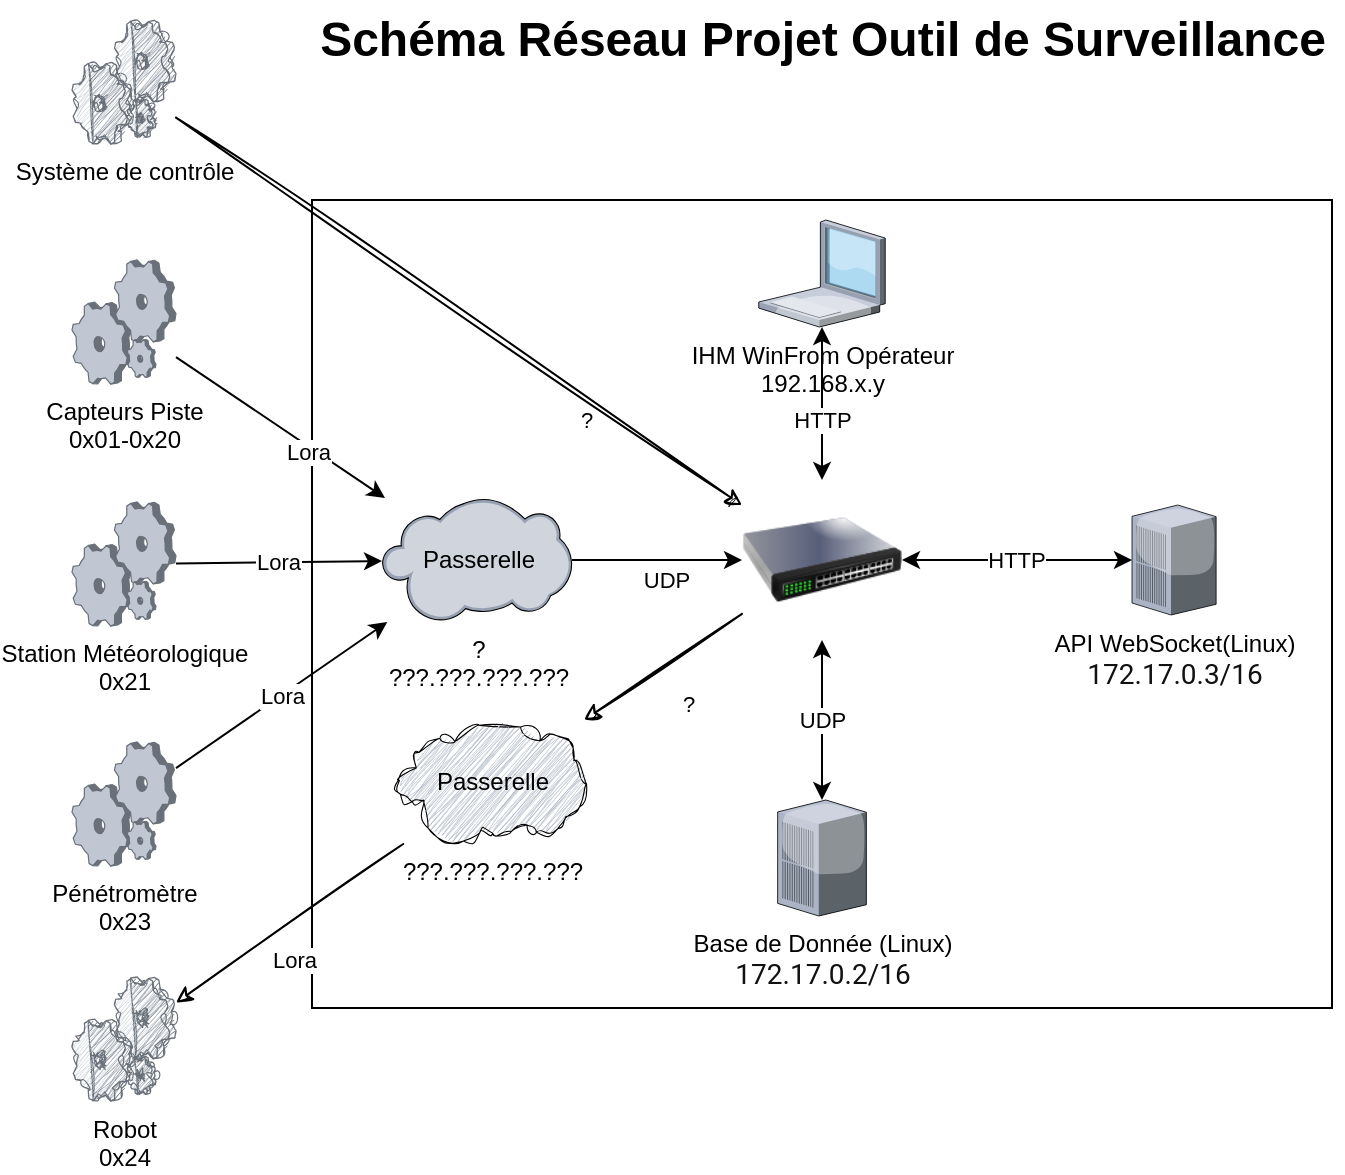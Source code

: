 <mxfile version="26.0.16">
  <diagram name="Page-1" id="e3a06f82-3646-2815-327d-82caf3d4e204">
    <mxGraphModel dx="928" dy="545" grid="1" gridSize="10" guides="1" tooltips="1" connect="1" arrows="1" fold="1" page="1" pageScale="1.5" pageWidth="1169" pageHeight="826" background="none" math="0" shadow="0">
      <root>
        <mxCell id="0" style=";html=1;" />
        <mxCell id="1" style=";html=1;" parent="0" />
        <mxCell id="jol3JifbEh89Kw-O4knA-56" value="" style="rounded=0;whiteSpace=wrap;html=1;" parent="1" vertex="1">
          <mxGeometry x="1310" y="200" width="510" height="404" as="geometry" />
        </mxCell>
        <mxCell id="6a7d8f32e03d9370-62" value="Schéma Réseau Projet Outil de Surveillance" style="text;strokeColor=none;fillColor=none;html=1;fontSize=24;fontStyle=1;verticalAlign=middle;align=center;" parent="1" vertex="1">
          <mxGeometry x="1304.5" y="100" width="521" height="40" as="geometry" />
        </mxCell>
        <mxCell id="jol3JifbEh89Kw-O4knA-2" value="IHM WinFrom Opérateur&lt;div&gt;192.168.x.y&lt;/div&gt;" style="verticalLabelPosition=bottom;sketch=0;aspect=fixed;html=1;verticalAlign=top;strokeColor=none;align=center;outlineConnect=0;shape=mxgraph.citrix.laptop_1;" parent="1" vertex="1">
          <mxGeometry x="1533.385" y="210" width="63.23" height="53.5" as="geometry" />
        </mxCell>
        <mxCell id="jol3JifbEh89Kw-O4knA-6" value="Capteurs Piste&lt;div&gt;0x01-0x20&lt;/div&gt;" style="verticalLabelPosition=bottom;sketch=0;aspect=fixed;html=1;verticalAlign=top;strokeColor=none;align=center;outlineConnect=0;shape=mxgraph.citrix.process;" parent="1" vertex="1">
          <mxGeometry x="1190" y="230" width="52" height="62" as="geometry" />
        </mxCell>
        <mxCell id="jol3JifbEh89Kw-O4knA-7" value="Station Météorologique&lt;br&gt;0x21&lt;br&gt;&lt;div&gt;&lt;br&gt;&lt;/div&gt;" style="verticalLabelPosition=bottom;sketch=0;aspect=fixed;html=1;verticalAlign=top;strokeColor=none;align=center;outlineConnect=0;shape=mxgraph.citrix.process;" parent="1" vertex="1">
          <mxGeometry x="1190" y="351" width="52" height="62" as="geometry" />
        </mxCell>
        <mxCell id="jol3JifbEh89Kw-O4knA-8" value="Pénétromètre&lt;div&gt;0x23&lt;/div&gt;" style="verticalLabelPosition=bottom;sketch=0;aspect=fixed;html=1;verticalAlign=top;strokeColor=none;align=center;outlineConnect=0;shape=mxgraph.citrix.process;" parent="1" vertex="1">
          <mxGeometry x="1190" y="471" width="52" height="62" as="geometry" />
        </mxCell>
        <mxCell id="jol3JifbEh89Kw-O4knA-10" value="?&lt;br&gt;???.???.???.???" style="verticalLabelPosition=bottom;sketch=0;aspect=fixed;html=1;verticalAlign=top;strokeColor=none;align=center;outlineConnect=0;shape=mxgraph.citrix.cloud;" parent="1" vertex="1">
          <mxGeometry x="1345" y="349" width="95" height="62" as="geometry" />
        </mxCell>
        <mxCell id="jol3JifbEh89Kw-O4knA-29" value="Passerelle" style="text;html=1;align=center;verticalAlign=middle;resizable=0;points=[];autosize=1;strokeColor=none;fillColor=none;" parent="1" vertex="1">
          <mxGeometry x="1352.5" y="365" width="80" height="30" as="geometry" />
        </mxCell>
        <mxCell id="jol3JifbEh89Kw-O4knA-62" value="Lora" style="endArrow=classic;html=1;rounded=0;" parent="1" source="jol3JifbEh89Kw-O4knA-8" target="jol3JifbEh89Kw-O4knA-10" edge="1">
          <mxGeometry width="50" height="50" relative="1" as="geometry">
            <mxPoint x="1560" y="560" as="sourcePoint" />
            <mxPoint x="1610" y="510" as="targetPoint" />
          </mxGeometry>
        </mxCell>
        <mxCell id="jol3JifbEh89Kw-O4knA-63" value="Lora" style="endArrow=classic;html=1;rounded=0;" parent="1" source="jol3JifbEh89Kw-O4knA-7" target="jol3JifbEh89Kw-O4knA-10" edge="1">
          <mxGeometry width="50" height="50" relative="1" as="geometry">
            <mxPoint x="1560" y="560" as="sourcePoint" />
            <mxPoint x="1610" y="510" as="targetPoint" />
          </mxGeometry>
        </mxCell>
        <mxCell id="jol3JifbEh89Kw-O4knA-64" value="" style="endArrow=classic;html=1;rounded=0;" parent="1" source="jol3JifbEh89Kw-O4knA-6" target="jol3JifbEh89Kw-O4knA-10" edge="1">
          <mxGeometry width="50" height="50" relative="1" as="geometry">
            <mxPoint x="1560" y="560" as="sourcePoint" />
            <mxPoint x="1610" y="510" as="targetPoint" />
          </mxGeometry>
        </mxCell>
        <mxCell id="jol3JifbEh89Kw-O4knA-65" value="Lora" style="edgeLabel;html=1;align=center;verticalAlign=middle;resizable=0;points=[];" parent="jol3JifbEh89Kw-O4knA-64" vertex="1" connectable="0">
          <mxGeometry x="0.293" y="-3" relative="1" as="geometry">
            <mxPoint y="-1" as="offset" />
          </mxGeometry>
        </mxCell>
        <mxCell id="_o-MiO4tnpfckhdL8MOe-7" value="UDP" style="edgeStyle=orthogonalEdgeStyle;rounded=0;orthogonalLoop=1;jettySize=auto;html=1;" parent="1" source="jol3JifbEh89Kw-O4knA-10" target="_o-MiO4tnpfckhdL8MOe-8" edge="1">
          <mxGeometry x="0.108" y="-10" relative="1" as="geometry">
            <mxPoint x="1470" y="610" as="targetPoint" />
            <mxPoint as="offset" />
          </mxGeometry>
        </mxCell>
        <mxCell id="_o-MiO4tnpfckhdL8MOe-1" value="Base de Donnée (Linux)&lt;br&gt;&lt;div&gt;&lt;span style=&quot;color: rgb(17, 17, 17); font-family: Roboto, Helvetica, sans-serif; font-size: 14px; text-align: left; text-wrap-mode: wrap; background-color: rgb(255, 255, 255);&quot;&gt;172.17.0.2/16&lt;/span&gt;&lt;/div&gt;" style="verticalLabelPosition=bottom;sketch=0;aspect=fixed;html=1;verticalAlign=top;strokeColor=none;align=center;outlineConnect=0;shape=mxgraph.citrix.pbx_server;" parent="1" vertex="1">
          <mxGeometry x="1542.825" y="500" width="44.35" height="58" as="geometry" />
        </mxCell>
        <mxCell id="_o-MiO4tnpfckhdL8MOe-2" value="API WebSocket(Linux)&lt;br&gt;&lt;div&gt;&lt;span style=&quot;color: rgb(17, 17, 17); font-family: Roboto, Helvetica, sans-serif; font-size: 14px; text-align: left; text-wrap-mode: wrap; background-color: rgb(255, 255, 255);&quot;&gt;172.17.0.3/16&lt;/span&gt;&lt;/div&gt;" style="verticalLabelPosition=bottom;sketch=0;aspect=fixed;html=1;verticalAlign=top;strokeColor=none;align=center;outlineConnect=0;shape=mxgraph.citrix.pbx_server;" parent="1" vertex="1">
          <mxGeometry x="1720.0" y="352.5" width="42.06" height="55" as="geometry" />
        </mxCell>
        <mxCell id="_o-MiO4tnpfckhdL8MOe-8" value="" style="image;html=1;image=img/lib/clip_art/networking/Switch_128x128.png" parent="1" vertex="1">
          <mxGeometry x="1525" y="340" width="80" height="80" as="geometry" />
        </mxCell>
        <mxCell id="_o-MiO4tnpfckhdL8MOe-11" value="HTTP" style="endArrow=classic;startArrow=classic;html=1;rounded=0;entryX=1;entryY=0.5;entryDx=0;entryDy=0;" parent="1" source="_o-MiO4tnpfckhdL8MOe-2" target="_o-MiO4tnpfckhdL8MOe-8" edge="1">
          <mxGeometry x="0.007" width="50" height="50" relative="1" as="geometry">
            <mxPoint x="1700" y="490" as="sourcePoint" />
            <mxPoint x="1742.06" y="380" as="targetPoint" />
            <mxPoint as="offset" />
          </mxGeometry>
        </mxCell>
        <mxCell id="_o-MiO4tnpfckhdL8MOe-12" value="HTTP" style="endArrow=classic;startArrow=classic;html=1;rounded=0;" parent="1" source="jol3JifbEh89Kw-O4knA-2" target="_o-MiO4tnpfckhdL8MOe-8" edge="1">
          <mxGeometry x="0.216" width="50" height="50" relative="1" as="geometry">
            <mxPoint x="1710" y="500" as="sourcePoint" />
            <mxPoint x="1817" y="389" as="targetPoint" />
            <mxPoint as="offset" />
          </mxGeometry>
        </mxCell>
        <mxCell id="sjXK0QYomIxqZJ3xOZH--6" value="???.???.???.???" style="verticalLabelPosition=bottom;sketch=1;aspect=fixed;html=1;verticalAlign=top;strokeColor=none;align=center;outlineConnect=0;shape=mxgraph.citrix.cloud;shadow=0;curveFitting=1;jiggle=2;" parent="1" vertex="1">
          <mxGeometry x="1352.5" y="460" width="95" height="62" as="geometry" />
        </mxCell>
        <mxCell id="sjXK0QYomIxqZJ3xOZH--7" value="Passerelle" style="text;html=1;align=center;verticalAlign=middle;resizable=0;points=[];autosize=1;strokeColor=none;fillColor=none;shadow=0;sketch=1;curveFitting=1;jiggle=2;" parent="1" vertex="1">
          <mxGeometry x="1360" y="476" width="80" height="30" as="geometry" />
        </mxCell>
        <mxCell id="sjXK0QYomIxqZJ3xOZH--9" value="" style="endArrow=classic;html=1;rounded=0;shadow=0;sketch=1;curveFitting=1;jiggle=2;" parent="1" source="_o-MiO4tnpfckhdL8MOe-8" target="sjXK0QYomIxqZJ3xOZH--6" edge="1">
          <mxGeometry width="50" height="50" relative="1" as="geometry">
            <mxPoint x="1252" y="289" as="sourcePoint" />
            <mxPoint x="1357" y="359" as="targetPoint" />
          </mxGeometry>
        </mxCell>
        <mxCell id="sjXK0QYomIxqZJ3xOZH--10" value="?" style="edgeLabel;html=1;align=center;verticalAlign=middle;resizable=0;points=[];" parent="sjXK0QYomIxqZJ3xOZH--9" vertex="1" connectable="0">
          <mxGeometry x="0.293" y="-3" relative="1" as="geometry">
            <mxPoint x="25" y="13" as="offset" />
          </mxGeometry>
        </mxCell>
        <mxCell id="sjXK0QYomIxqZJ3xOZH--11" value="" style="endArrow=classic;html=1;rounded=0;shadow=0;sketch=1;curveFitting=1;jiggle=2;" parent="1" source="sjXK0QYomIxqZJ3xOZH--6" target="sjXK0QYomIxqZJ3xOZH--13" edge="1">
          <mxGeometry width="50" height="50" relative="1" as="geometry">
            <mxPoint x="1522" y="412" as="sourcePoint" />
            <mxPoint x="1260" y="500" as="targetPoint" />
          </mxGeometry>
        </mxCell>
        <mxCell id="sjXK0QYomIxqZJ3xOZH--12" value="Lora" style="edgeLabel;html=1;align=center;verticalAlign=middle;resizable=0;points=[];" parent="sjXK0QYomIxqZJ3xOZH--11" vertex="1" connectable="0">
          <mxGeometry x="0.293" y="-3" relative="1" as="geometry">
            <mxPoint x="20" y="9" as="offset" />
          </mxGeometry>
        </mxCell>
        <mxCell id="sjXK0QYomIxqZJ3xOZH--13" value="Robot&lt;br&gt;0x24" style="verticalLabelPosition=bottom;aspect=fixed;html=1;verticalAlign=top;strokeColor=none;align=center;outlineConnect=0;shape=mxgraph.citrix.process;shadow=0;sketch=1;curveFitting=1;jiggle=2;" parent="1" vertex="1">
          <mxGeometry x="1190" y="588.5" width="52" height="62" as="geometry" />
        </mxCell>
        <mxCell id="sjXK0QYomIxqZJ3xOZH--14" value="Système de contrôle" style="verticalLabelPosition=bottom;aspect=fixed;html=1;verticalAlign=top;strokeColor=none;align=center;outlineConnect=0;shape=mxgraph.citrix.process;shadow=0;sketch=1;curveFitting=1;jiggle=2;" parent="1" vertex="1">
          <mxGeometry x="1190" y="110" width="52" height="62" as="geometry" />
        </mxCell>
        <mxCell id="sjXK0QYomIxqZJ3xOZH--15" value="" style="endArrow=classic;html=1;rounded=0;shadow=0;sketch=1;curveFitting=1;jiggle=2;" parent="1" source="sjXK0QYomIxqZJ3xOZH--14" target="_o-MiO4tnpfckhdL8MOe-8" edge="1">
          <mxGeometry width="50" height="50" relative="1" as="geometry">
            <mxPoint x="1290" y="210" as="sourcePoint" />
            <mxPoint x="1453" y="470" as="targetPoint" />
          </mxGeometry>
        </mxCell>
        <mxCell id="sjXK0QYomIxqZJ3xOZH--16" value="?" style="edgeLabel;html=1;align=center;verticalAlign=middle;resizable=0;points=[];" parent="sjXK0QYomIxqZJ3xOZH--15" vertex="1" connectable="0">
          <mxGeometry x="0.293" y="-3" relative="1" as="geometry">
            <mxPoint x="24" y="23" as="offset" />
          </mxGeometry>
        </mxCell>
        <mxCell id="kcLZ_n8qxoQB6Jfhzz0y-7" value="UDP" style="endArrow=classic;startArrow=classic;html=1;rounded=0;" edge="1" parent="1" source="_o-MiO4tnpfckhdL8MOe-1" target="_o-MiO4tnpfckhdL8MOe-8">
          <mxGeometry x="0.007" width="50" height="50" relative="1" as="geometry">
            <mxPoint x="1730" y="390" as="sourcePoint" />
            <mxPoint x="1602" y="390" as="targetPoint" />
            <mxPoint as="offset" />
          </mxGeometry>
        </mxCell>
      </root>
    </mxGraphModel>
  </diagram>
</mxfile>
